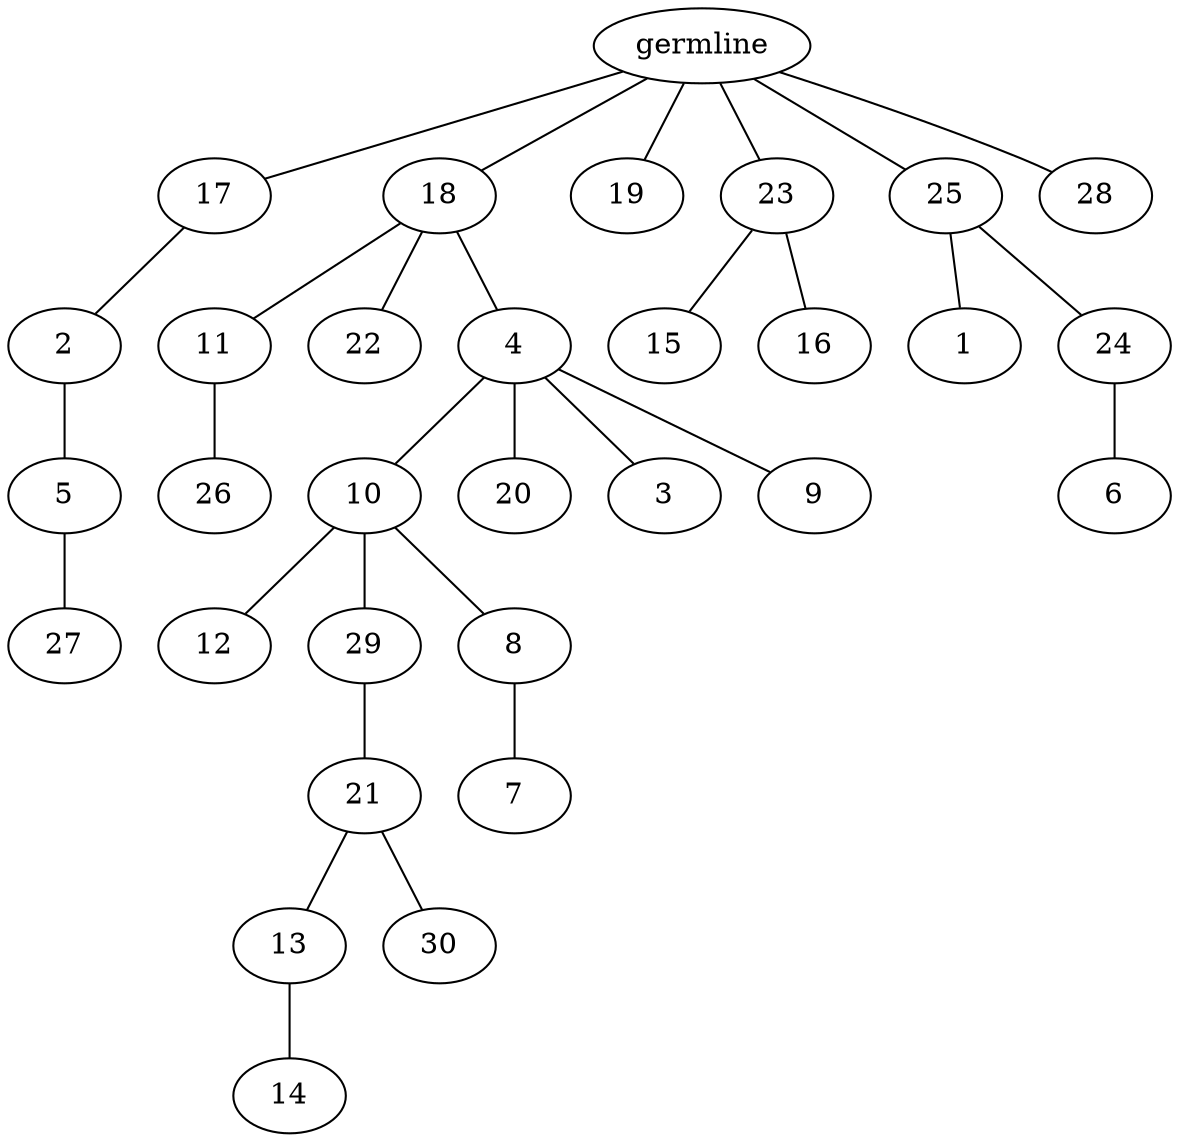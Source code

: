 graph tree {
    "139659697058192" [label="germline"];
    "139659686274432" [label="17"];
    "139659686276448" [label="2"];
    "139659686275440" [label="5"];
    "139659686273232" [label="27"];
    "139659686275200" [label="18"];
    "139659686273520" [label="11"];
    "139659686276640" [label="26"];
    "139659686276256" [label="22"];
    "139659686276784" [label="4"];
    "139659686275872" [label="10"];
    "139659686275488" [label="12"];
    "139659686273568" [label="29"];
    "139659686274096" [label="21"];
    "139659686274816" [label="13"];
    "139659694609792" [label="14"];
    "139659686276592" [label="30"];
    "139659686274720" [label="8"];
    "139659689523328" [label="7"];
    "139659686275680" [label="20"];
    "139659686276688" [label="3"];
    "139659686275536" [label="9"];
    "139659686274384" [label="19"];
    "139659686275776" [label="23"];
    "139659685966176" [label="15"];
    "139659685968432" [label="16"];
    "139659686275056" [label="25"];
    "139659685968480" [label="1"];
    "139659685969584" [label="24"];
    "139659685200560" [label="6"];
    "139659685968048" [label="28"];
    "139659697058192" -- "139659686274432";
    "139659697058192" -- "139659686275200";
    "139659697058192" -- "139659686274384";
    "139659697058192" -- "139659686275776";
    "139659697058192" -- "139659686275056";
    "139659697058192" -- "139659685968048";
    "139659686274432" -- "139659686276448";
    "139659686276448" -- "139659686275440";
    "139659686275440" -- "139659686273232";
    "139659686275200" -- "139659686273520";
    "139659686275200" -- "139659686276256";
    "139659686275200" -- "139659686276784";
    "139659686273520" -- "139659686276640";
    "139659686276784" -- "139659686275872";
    "139659686276784" -- "139659686275680";
    "139659686276784" -- "139659686276688";
    "139659686276784" -- "139659686275536";
    "139659686275872" -- "139659686275488";
    "139659686275872" -- "139659686273568";
    "139659686275872" -- "139659686274720";
    "139659686273568" -- "139659686274096";
    "139659686274096" -- "139659686274816";
    "139659686274096" -- "139659686276592";
    "139659686274816" -- "139659694609792";
    "139659686274720" -- "139659689523328";
    "139659686275776" -- "139659685966176";
    "139659686275776" -- "139659685968432";
    "139659686275056" -- "139659685968480";
    "139659686275056" -- "139659685969584";
    "139659685969584" -- "139659685200560";
}
